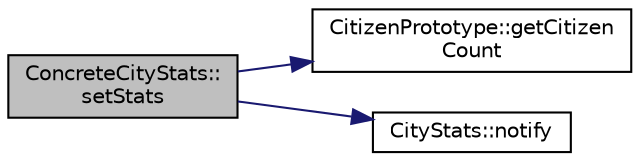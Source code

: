 digraph "ConcreteCityStats::setStats"
{
 // LATEX_PDF_SIZE
  edge [fontname="Helvetica",fontsize="10",labelfontname="Helvetica",labelfontsize="10"];
  node [fontname="Helvetica",fontsize="10",shape=record];
  rankdir="LR";
  Node1 [label="ConcreteCityStats::\lsetStats",height=0.2,width=0.4,color="black", fillcolor="grey75", style="filled", fontcolor="black",tooltip="Sets and updates city statistics."];
  Node1 -> Node2 [color="midnightblue",fontsize="10",style="solid",fontname="Helvetica"];
  Node2 [label="CitizenPrototype::getCitizen\lCount",height=0.2,width=0.4,color="black", fillcolor="white", style="filled",URL="$classCitizenPrototype.html#a207b11bd309bc9cd51d62117f1eeabb4",tooltip=" "];
  Node1 -> Node3 [color="midnightblue",fontsize="10",style="solid",fontname="Helvetica"];
  Node3 [label="CityStats::notify",height=0.2,width=0.4,color="black", fillcolor="white", style="filled",URL="$classCityStats.html#a7c90a886d41a1501766794ab333217c8",tooltip="Notifies all observers of updates to city statistics."];
}
